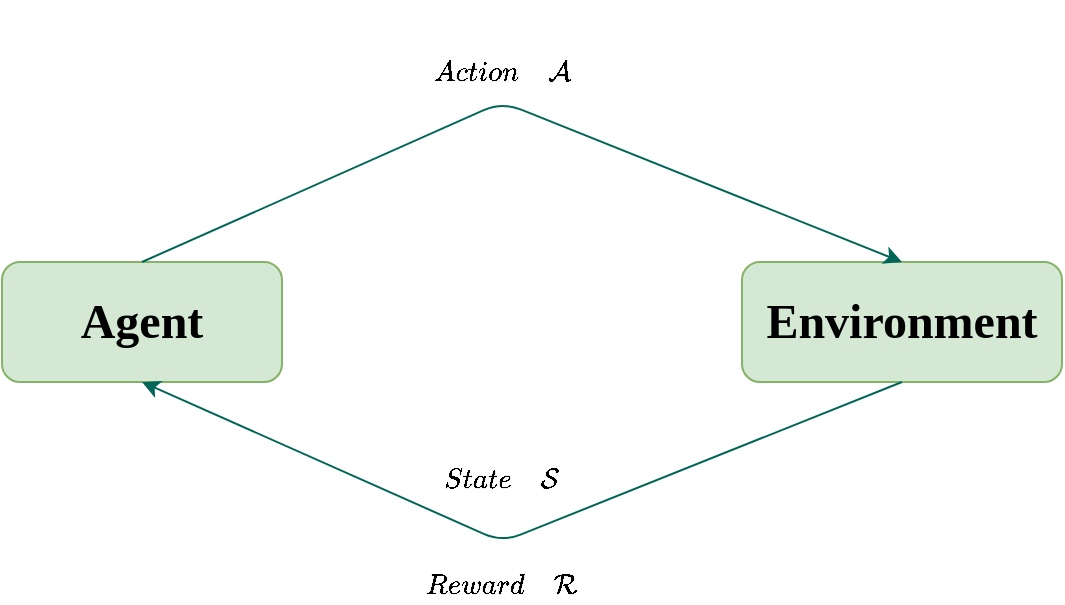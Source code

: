 <mxfile version="17.1.3" type="github">
  <diagram id="UdRIw7-IcRgEHUqPrgUw" name="Page-1">
    <mxGraphModel dx="1038" dy="579" grid="1" gridSize="10" guides="1" tooltips="1" connect="1" arrows="1" fold="1" page="1" pageScale="1" pageWidth="827" pageHeight="1169" math="1" shadow="0">
      <root>
        <mxCell id="0" />
        <mxCell id="1" parent="0" />
        <mxCell id="zfMWgCcvKY593dLiiktk-1" value="&lt;h1&gt;&lt;font face=&quot;Garamond&quot;&gt;Agent&lt;/font&gt;&lt;/h1&gt;" style="rounded=1;whiteSpace=wrap;html=1;fillColor=#d5e8d4;strokeColor=#82b366;fontStyle=1" vertex="1" parent="1">
          <mxGeometry x="70" y="240" width="140" height="60" as="geometry" />
        </mxCell>
        <mxCell id="zfMWgCcvKY593dLiiktk-2" value="&lt;font style=&quot;font-size: 24px&quot;&gt;Environment&lt;/font&gt;" style="rounded=1;whiteSpace=wrap;html=1;fillColor=#d5e8d4;strokeColor=#82b366;fontFamily=Garamond;fontStyle=1" vertex="1" parent="1">
          <mxGeometry x="440" y="240" width="160" height="60" as="geometry" />
        </mxCell>
        <mxCell id="zfMWgCcvKY593dLiiktk-17" value="$$Action \quad \mathcal{A}$$" style="rounded=0;whiteSpace=wrap;html=1;sketch=0;strokeColor=#FFFFFF;" vertex="1" parent="1">
          <mxGeometry x="250" y="110" width="140" height="70" as="geometry" />
        </mxCell>
        <mxCell id="zfMWgCcvKY593dLiiktk-18" style="edgeStyle=orthogonalEdgeStyle;curved=0;rounded=1;sketch=0;orthogonalLoop=1;jettySize=auto;html=1;exitX=0.5;exitY=1;exitDx=0;exitDy=0;fontColor=#5C5C5C;strokeColor=#006658;fillColor=#21C0A5;" edge="1" parent="1" source="zfMWgCcvKY593dLiiktk-17" target="zfMWgCcvKY593dLiiktk-17">
          <mxGeometry relative="1" as="geometry" />
        </mxCell>
        <mxCell id="zfMWgCcvKY593dLiiktk-21" value="$$State \quad \mathcal{S}$$&lt;br&gt;$$Reward \quad&lt;br&gt;\mathcal{R}$$" style="rounded=0;whiteSpace=wrap;html=1;sketch=0;strokeColor=#FFFFFF;" vertex="1" parent="1">
          <mxGeometry x="250" y="340" width="140" height="70" as="geometry" />
        </mxCell>
        <mxCell id="zfMWgCcvKY593dLiiktk-25" value="" style="endArrow=classic;html=1;rounded=1;sketch=0;fontFamily=Garamond;fontSize=24;fontColor=#5C5C5C;strokeColor=#006658;fillColor=#21C0A5;curved=0;entryX=0.5;entryY=1;entryDx=0;entryDy=0;exitX=0.5;exitY=1;exitDx=0;exitDy=0;" edge="1" parent="1" source="zfMWgCcvKY593dLiiktk-2" target="zfMWgCcvKY593dLiiktk-1">
          <mxGeometry width="50" height="50" relative="1" as="geometry">
            <mxPoint x="280" y="330" as="sourcePoint" />
            <mxPoint x="330" y="280" as="targetPoint" />
            <Array as="points">
              <mxPoint x="320" y="380" />
            </Array>
          </mxGeometry>
        </mxCell>
        <mxCell id="zfMWgCcvKY593dLiiktk-26" value="" style="endArrow=classic;html=1;rounded=1;sketch=0;fontFamily=Garamond;fontSize=24;fontColor=#5C5C5C;strokeColor=#006658;fillColor=#21C0A5;curved=0;exitX=0.5;exitY=0;exitDx=0;exitDy=0;entryX=0.5;entryY=0;entryDx=0;entryDy=0;" edge="1" parent="1" source="zfMWgCcvKY593dLiiktk-1" target="zfMWgCcvKY593dLiiktk-2">
          <mxGeometry width="50" height="50" relative="1" as="geometry">
            <mxPoint x="260" y="220" as="sourcePoint" />
            <mxPoint x="310" y="170" as="targetPoint" />
            <Array as="points">
              <mxPoint x="320" y="160" />
            </Array>
          </mxGeometry>
        </mxCell>
      </root>
    </mxGraphModel>
  </diagram>
</mxfile>
